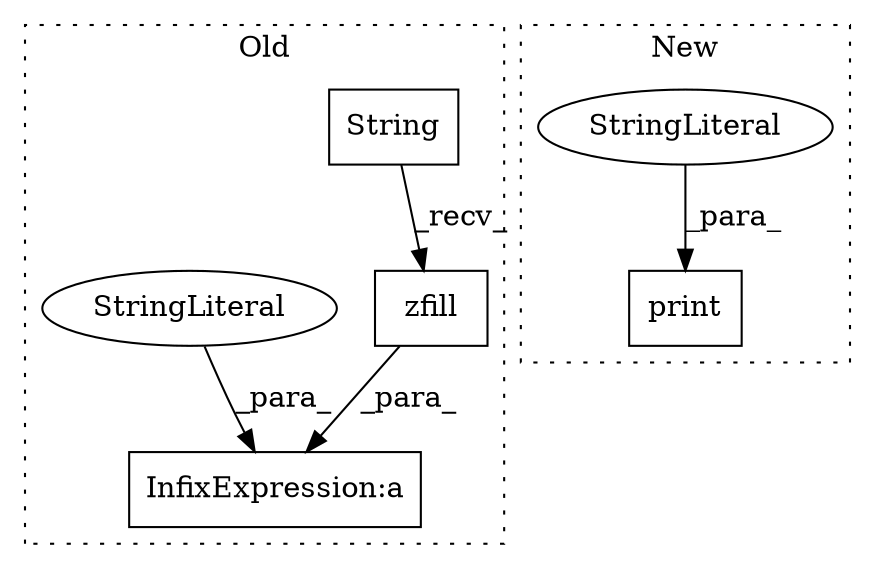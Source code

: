 digraph G {
subgraph cluster0 {
1 [label="zfill" a="32" s="5803,5817" l="6,1" shape="box"];
3 [label="String" a="32" s="5791,5801" l="7,1" shape="box"];
4 [label="InfixExpression:a" a="27" s="5788" l="3" shape="box"];
5 [label="StringLiteral" a="45" s="5781" l="7" shape="ellipse"];
label = "Old";
style="dotted";
}
subgraph cluster1 {
2 [label="print" a="32" s="5362,5395" l="6,1" shape="box"];
6 [label="StringLiteral" a="45" s="5368" l="19" shape="ellipse"];
label = "New";
style="dotted";
}
1 -> 4 [label="_para_"];
3 -> 1 [label="_recv_"];
5 -> 4 [label="_para_"];
6 -> 2 [label="_para_"];
}